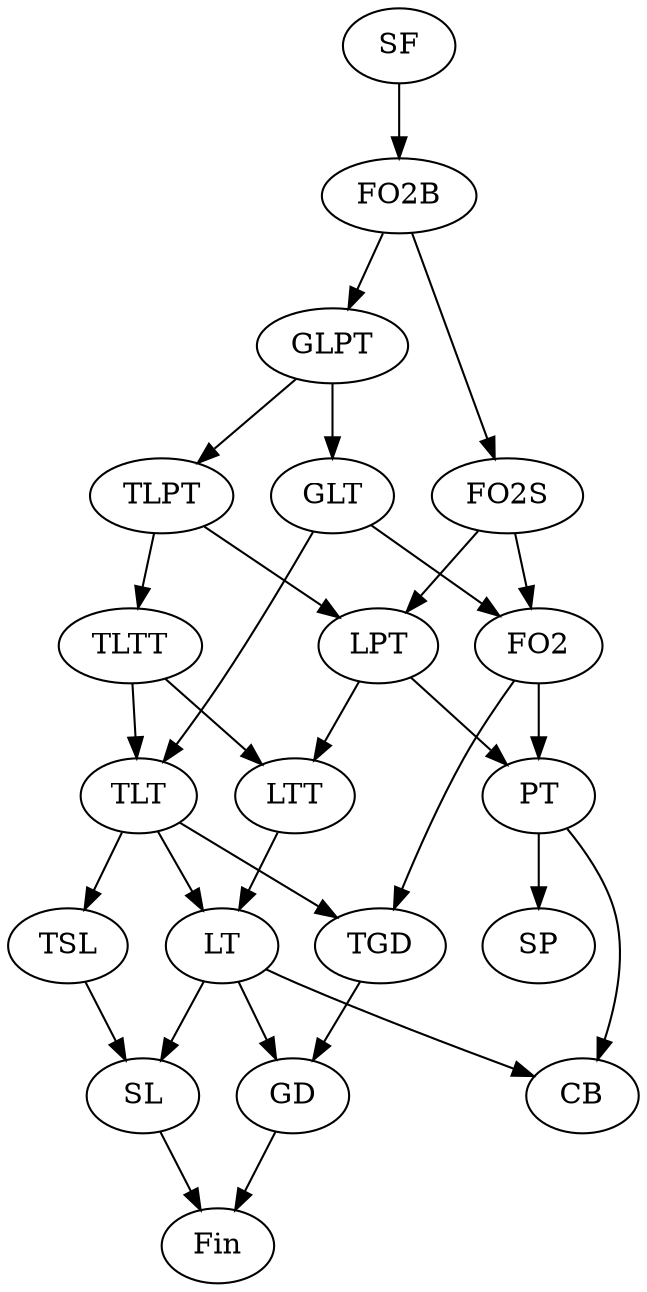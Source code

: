 digraph subreg {
SF -> FO2B;
FO2B -> FO2S;
FO2S -> FO2;
FO2 -> PT;
PT -> SP;
LTT -> LT;
LT -> SL;
TLTT -> LTT;
TLTT -> TLT;
TLT -> LT;
TLT -> TSL;
TSL -> SL;
FO2B -> GLPT;
GLPT -> GLT;
GLT -> TLT;
GLT -> FO2;
FO2S -> LPT;
LPT -> LTT;
LPT -> PT;
GLPT -> TLPT;
TLPT -> TLTT;
TLPT -> LPT;
TLT -> TGD;
FO2 -> TGD;
LT -> GD;
TGD -> GD;
SL -> Fin;
GD -> Fin;
PT -> CB;
LT -> CB;
}
